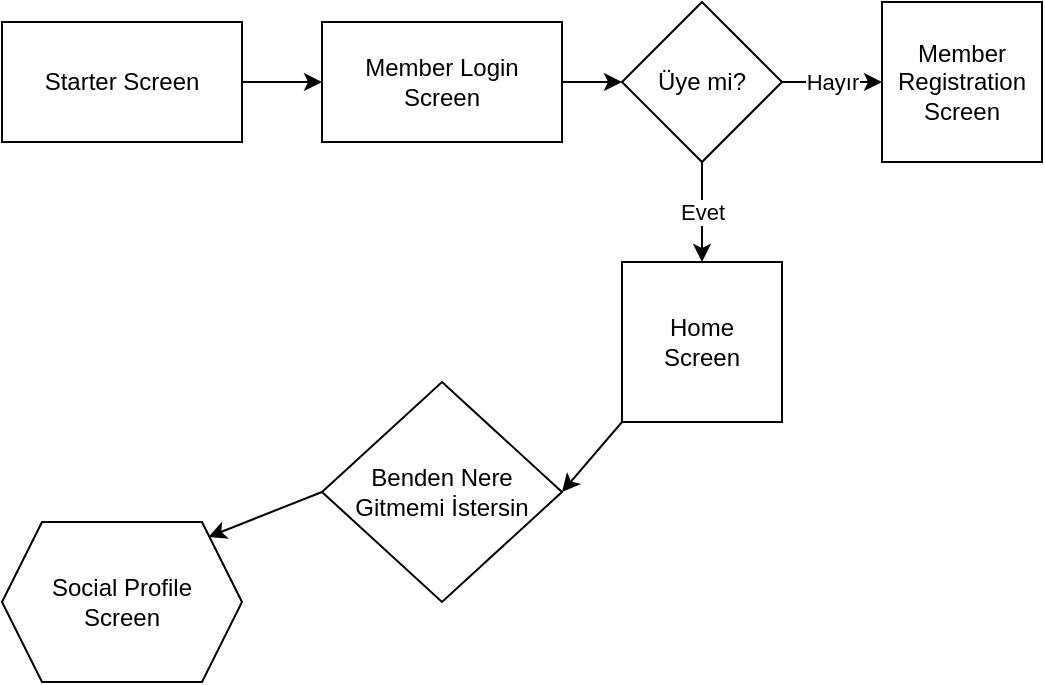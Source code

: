 <mxfile version="20.8.1" type="device"><diagram id="f5IRfg8bGvq3ENXib-7N" name="Sayfa -1"><mxGraphModel dx="1050" dy="573" grid="1" gridSize="10" guides="1" tooltips="1" connect="1" arrows="1" fold="1" page="1" pageScale="1" pageWidth="827" pageHeight="1169" math="0" shadow="0"><root><mxCell id="0"/><mxCell id="1" parent="0"/><mxCell id="WyTVAe4nEKOmz7rNfPx5-1" value="Starter Screen&lt;br&gt;" style="rounded=0;whiteSpace=wrap;html=1;" vertex="1" parent="1"><mxGeometry x="10" y="30" width="120" height="60" as="geometry"/></mxCell><mxCell id="WyTVAe4nEKOmz7rNfPx5-3" value="" style="endArrow=classic;html=1;rounded=0;exitX=1;exitY=0.5;exitDx=0;exitDy=0;" edge="1" parent="1" source="WyTVAe4nEKOmz7rNfPx5-1"><mxGeometry width="50" height="50" relative="1" as="geometry"><mxPoint x="130" y="100" as="sourcePoint"/><mxPoint x="170" y="60" as="targetPoint"/></mxGeometry></mxCell><mxCell id="WyTVAe4nEKOmz7rNfPx5-4" value="Member Login Screen" style="rounded=0;whiteSpace=wrap;html=1;" vertex="1" parent="1"><mxGeometry x="170" y="30" width="120" height="60" as="geometry"/></mxCell><mxCell id="WyTVAe4nEKOmz7rNfPx5-5" value="" style="endArrow=classic;html=1;rounded=0;exitX=1;exitY=0.5;exitDx=0;exitDy=0;" edge="1" parent="1" source="WyTVAe4nEKOmz7rNfPx5-4" target="WyTVAe4nEKOmz7rNfPx5-6"><mxGeometry width="50" height="50" relative="1" as="geometry"><mxPoint x="390" y="230" as="sourcePoint"/><mxPoint x="400" y="60" as="targetPoint"/></mxGeometry></mxCell><mxCell id="WyTVAe4nEKOmz7rNfPx5-6" value="Üye mi?" style="rhombus;whiteSpace=wrap;html=1;" vertex="1" parent="1"><mxGeometry x="320" y="20" width="80" height="80" as="geometry"/></mxCell><mxCell id="WyTVAe4nEKOmz7rNfPx5-13" value="Hayır" style="endArrow=classic;html=1;rounded=0;exitX=1;exitY=0.5;exitDx=0;exitDy=0;entryX=0;entryY=0.5;entryDx=0;entryDy=0;" edge="1" parent="1" source="WyTVAe4nEKOmz7rNfPx5-6" target="WyTVAe4nEKOmz7rNfPx5-15"><mxGeometry width="50" height="50" relative="1" as="geometry"><mxPoint x="390" y="210" as="sourcePoint"/><mxPoint x="440" y="60" as="targetPoint"/></mxGeometry></mxCell><mxCell id="WyTVAe4nEKOmz7rNfPx5-15" value="Member Registration&lt;br&gt;Screen" style="whiteSpace=wrap;html=1;aspect=fixed;" vertex="1" parent="1"><mxGeometry x="450" y="20" width="80" height="80" as="geometry"/></mxCell><mxCell id="WyTVAe4nEKOmz7rNfPx5-18" value="Evet" style="endArrow=classic;html=1;rounded=0;exitX=0.5;exitY=1;exitDx=0;exitDy=0;" edge="1" parent="1" source="WyTVAe4nEKOmz7rNfPx5-6"><mxGeometry width="50" height="50" relative="1" as="geometry"><mxPoint x="400" y="150" as="sourcePoint"/><mxPoint x="360" y="150" as="targetPoint"/></mxGeometry></mxCell><mxCell id="WyTVAe4nEKOmz7rNfPx5-19" value="Home &lt;br&gt;Screen" style="whiteSpace=wrap;html=1;aspect=fixed;" vertex="1" parent="1"><mxGeometry x="320" y="150" width="80" height="80" as="geometry"/></mxCell><mxCell id="WyTVAe4nEKOmz7rNfPx5-20" value="Social Profile&lt;br&gt;Screen" style="shape=hexagon;perimeter=hexagonPerimeter2;whiteSpace=wrap;html=1;fixedSize=1;" vertex="1" parent="1"><mxGeometry x="10" y="280" width="120" height="80" as="geometry"/></mxCell><mxCell id="WyTVAe4nEKOmz7rNfPx5-22" value="Benden Nere &lt;br&gt;Gitmemi İstersin" style="rhombus;whiteSpace=wrap;html=1;" vertex="1" parent="1"><mxGeometry x="170" y="210" width="120" height="110" as="geometry"/></mxCell><mxCell id="WyTVAe4nEKOmz7rNfPx5-23" value="" style="endArrow=classic;html=1;rounded=0;entryX=0.86;entryY=0.093;entryDx=0;entryDy=0;entryPerimeter=0;exitX=0;exitY=0.5;exitDx=0;exitDy=0;" edge="1" parent="1" source="WyTVAe4nEKOmz7rNfPx5-22" target="WyTVAe4nEKOmz7rNfPx5-20"><mxGeometry width="50" height="50" relative="1" as="geometry"><mxPoint x="350" y="330" as="sourcePoint"/><mxPoint x="400" y="280" as="targetPoint"/></mxGeometry></mxCell><mxCell id="WyTVAe4nEKOmz7rNfPx5-24" value="" style="endArrow=classic;html=1;rounded=0;entryX=1;entryY=0.5;entryDx=0;entryDy=0;exitX=0;exitY=1;exitDx=0;exitDy=0;" edge="1" parent="1" source="WyTVAe4nEKOmz7rNfPx5-19" target="WyTVAe4nEKOmz7rNfPx5-22"><mxGeometry width="50" height="50" relative="1" as="geometry"><mxPoint x="350" y="330" as="sourcePoint"/><mxPoint x="400" y="280" as="targetPoint"/></mxGeometry></mxCell></root></mxGraphModel></diagram></mxfile>